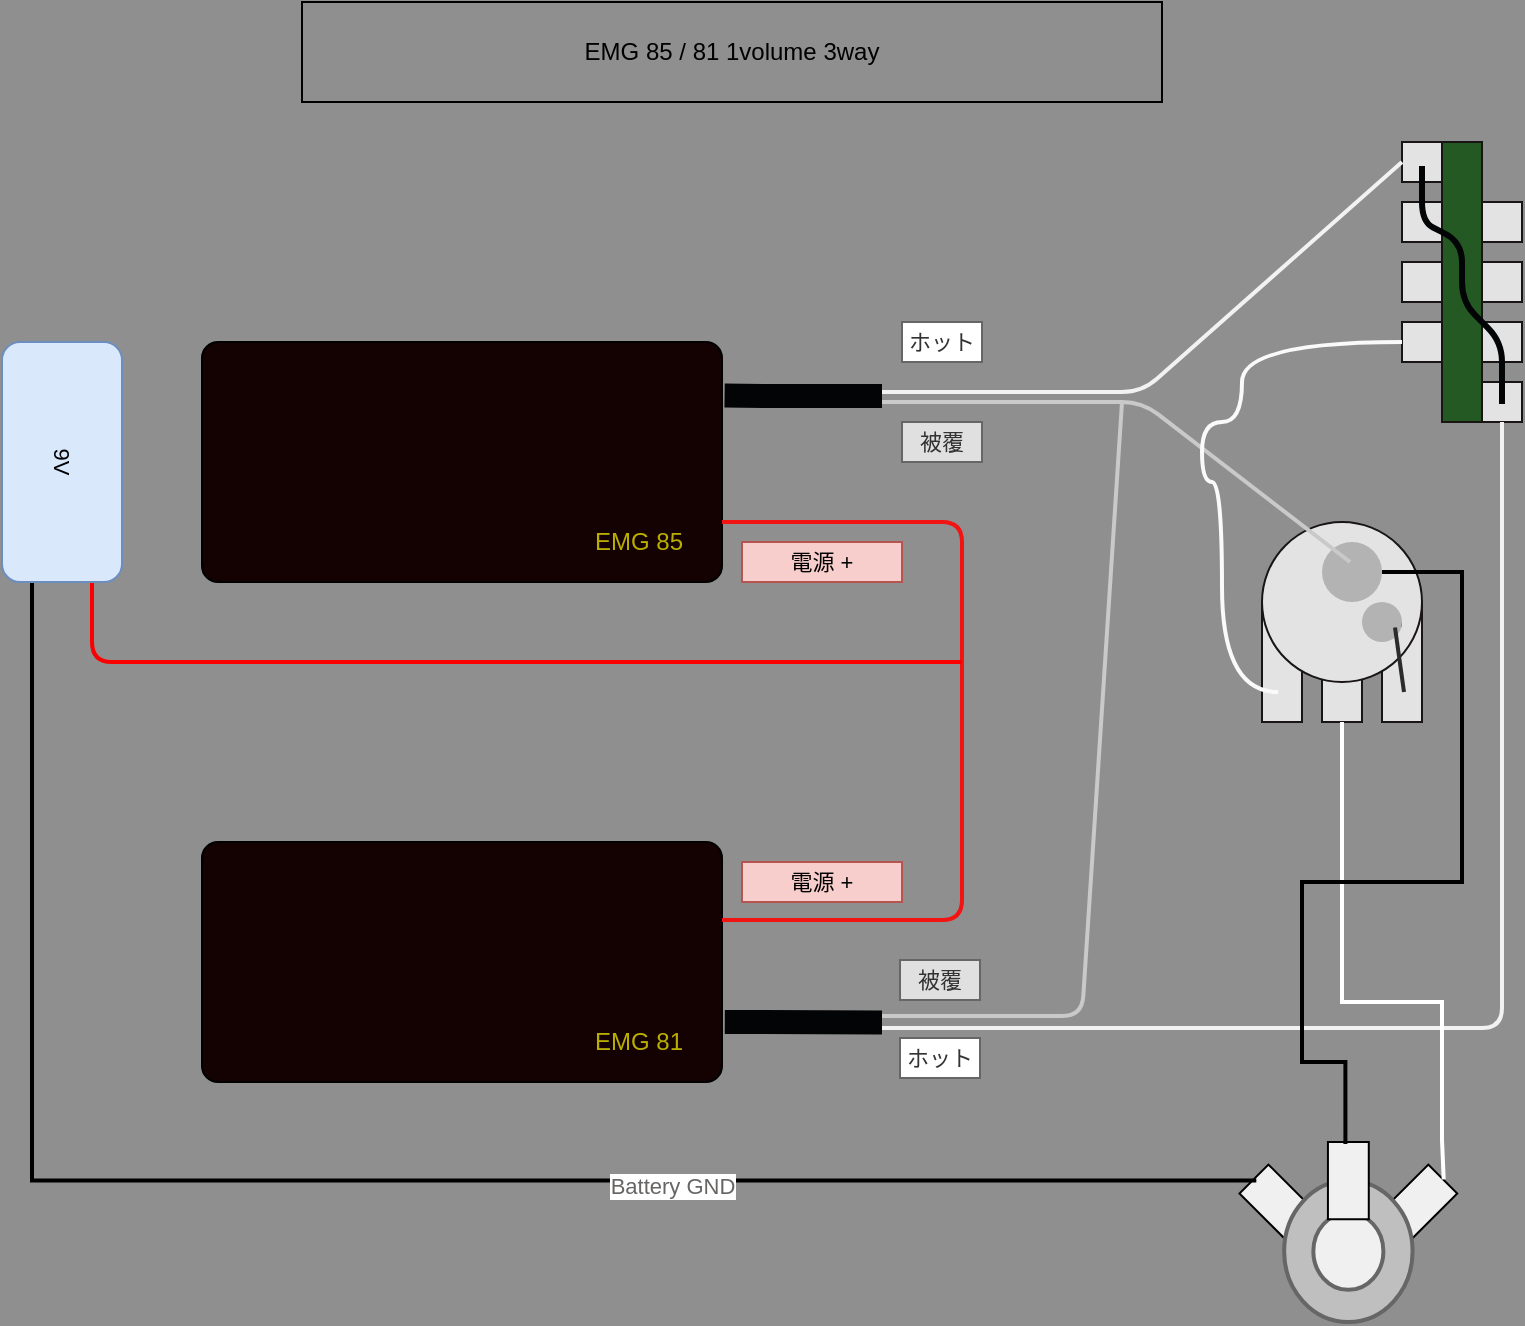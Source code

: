 <mxfile version="14.0.1" type="github"><diagram id="MciL0pdiYAuEjNWTMO--" name="Page-1"><mxGraphModel dx="1817" dy="868" grid="0" gridSize="10" guides="1" tooltips="1" connect="1" arrows="1" fold="1" page="0" pageScale="1" pageWidth="827" pageHeight="1169" background="#8F8F8F" math="0" shadow="0"><root><mxCell id="0"/><mxCell id="1" parent="0"/><mxCell id="O7FL1PuOXaWAtqPSCKcI-3" value="EMG 85 / 81 1volume 3way" style="text;html=1;fillColor=none;align=center;verticalAlign=middle;whiteSpace=wrap;rounded=0;strokeColor=#000000;" vertex="1" parent="1"><mxGeometry x="10" y="10" width="430" height="50" as="geometry"/></mxCell><mxCell id="O7FL1PuOXaWAtqPSCKcI-47" value="" style="group;rotation=0;" vertex="1" connectable="0" parent="1"><mxGeometry x="490" y="270" width="80" height="100" as="geometry"/></mxCell><mxCell id="O7FL1PuOXaWAtqPSCKcI-43" value="" style="rounded=0;whiteSpace=wrap;html=1;strokeColor=#191515;fillColor=#E3E3E3;fontColor=#BAAE00;rotation=0;" vertex="1" parent="O7FL1PuOXaWAtqPSCKcI-47"><mxGeometry y="40" width="20" height="60" as="geometry"/></mxCell><mxCell id="O7FL1PuOXaWAtqPSCKcI-44" value="" style="rounded=0;whiteSpace=wrap;html=1;strokeColor=#191515;fillColor=#E3E3E3;fontColor=#BAAE00;rotation=0;" vertex="1" parent="O7FL1PuOXaWAtqPSCKcI-47"><mxGeometry x="30" y="40" width="20" height="60" as="geometry"/></mxCell><mxCell id="O7FL1PuOXaWAtqPSCKcI-45" value="" style="rounded=0;whiteSpace=wrap;html=1;strokeColor=#191515;fillColor=#E3E3E3;fontColor=#BAAE00;rotation=0;" vertex="1" parent="O7FL1PuOXaWAtqPSCKcI-47"><mxGeometry x="60" y="40" width="20" height="60" as="geometry"/></mxCell><mxCell id="O7FL1PuOXaWAtqPSCKcI-42" value="" style="ellipse;whiteSpace=wrap;html=1;aspect=fixed;rounded=1;fontColor=#BAAE00;strokeColor=#191515;fillColor=#E3E3E3;rotation=0;" vertex="1" parent="O7FL1PuOXaWAtqPSCKcI-47"><mxGeometry width="80" height="80" as="geometry"/></mxCell><mxCell id="O7FL1PuOXaWAtqPSCKcI-91" value="" style="ellipse;whiteSpace=wrap;html=1;aspect=fixed;rounded=1;labelBackgroundColor=none;fontFamily=Helvetica;fontSize=11;fontColor=#E3E1DC;strokeColor=none;fillColor=#B3B3B3;" vertex="1" parent="O7FL1PuOXaWAtqPSCKcI-47"><mxGeometry x="30" y="10" width="30" height="30" as="geometry"/></mxCell><mxCell id="O7FL1PuOXaWAtqPSCKcI-48" value="" style="group" vertex="1" connectable="0" parent="1"><mxGeometry x="-40" y="180" width="260" height="120" as="geometry"/></mxCell><mxCell id="O7FL1PuOXaWAtqPSCKcI-40" value="" style="verticalLabelPosition=bottom;verticalAlign=top;html=1;shape=mxgraph.basic.rect;fillColor2=none;strokeWidth=1;size=8;indent=5;rounded=1;rectStyle=rounded;fillColor=#140101;" vertex="1" parent="O7FL1PuOXaWAtqPSCKcI-48"><mxGeometry width="260" height="120" as="geometry"/></mxCell><mxCell id="O7FL1PuOXaWAtqPSCKcI-41" value="EMG 85" style="text;html=1;strokeColor=none;fillColor=none;align=center;verticalAlign=middle;whiteSpace=wrap;rounded=0;fontColor=#BAAE00;" vertex="1" parent="O7FL1PuOXaWAtqPSCKcI-48"><mxGeometry x="185.714" y="90" width="65" height="20" as="geometry"/></mxCell><mxCell id="O7FL1PuOXaWAtqPSCKcI-49" value="" style="group" vertex="1" connectable="0" parent="1"><mxGeometry x="-40" y="430" width="260" height="120" as="geometry"/></mxCell><mxCell id="O7FL1PuOXaWAtqPSCKcI-50" value="" style="verticalLabelPosition=bottom;verticalAlign=top;html=1;shape=mxgraph.basic.rect;fillColor2=none;strokeWidth=1;size=8;indent=5;rounded=1;rectStyle=rounded;fillColor=#140101;" vertex="1" parent="O7FL1PuOXaWAtqPSCKcI-49"><mxGeometry width="260" height="120" as="geometry"/></mxCell><mxCell id="O7FL1PuOXaWAtqPSCKcI-51" value="EMG 81" style="text;html=1;strokeColor=none;fillColor=none;align=center;verticalAlign=middle;whiteSpace=wrap;rounded=0;fontColor=#BAAE00;" vertex="1" parent="O7FL1PuOXaWAtqPSCKcI-49"><mxGeometry x="185.714" y="90" width="65" height="20" as="geometry"/></mxCell><mxCell id="O7FL1PuOXaWAtqPSCKcI-73" value="" style="group" vertex="1" connectable="0" parent="1"><mxGeometry x="480" y="580" width="106.36" height="90" as="geometry"/></mxCell><mxCell id="O7FL1PuOXaWAtqPSCKcI-72" value="" style="verticalLabelPosition=bottom;verticalAlign=top;html=1;shape=mxgraph.basic.rect;fillColor2=none;strokeWidth=1;size=20;indent=5;rounded=1;fontColor=#BAAE00;fillColor=#F0F0F0;rotation=-45;" vertex="1" parent="O7FL1PuOXaWAtqPSCKcI-73"><mxGeometry x="9.392" y="12.857" width="20.434" height="38.571" as="geometry"/></mxCell><mxCell id="O7FL1PuOXaWAtqPSCKcI-71" value="" style="verticalLabelPosition=bottom;verticalAlign=top;html=1;shape=mxgraph.basic.rect;fillColor2=none;strokeWidth=1;size=20;indent=5;rounded=1;fontColor=#BAAE00;fillColor=#F0F0F0;rotation=45;" vertex="1" parent="O7FL1PuOXaWAtqPSCKcI-73"><mxGeometry x="76.533" y="12.857" width="20.434" height="38.571" as="geometry"/></mxCell><mxCell id="O7FL1PuOXaWAtqPSCKcI-66" value="" style="strokeWidth=2;html=1;shape=mxgraph.flowchart.start_2;whiteSpace=wrap;rounded=1;strokeColor=#666666;fontColor=#333333;fillColor=#BFBFBF;" vertex="1" parent="O7FL1PuOXaWAtqPSCKcI-73"><mxGeometry x="21.069" y="19.286" width="64.222" height="70.714" as="geometry"/></mxCell><mxCell id="O7FL1PuOXaWAtqPSCKcI-67" value="" style="strokeWidth=2;html=1;shape=mxgraph.flowchart.start_2;whiteSpace=wrap;rounded=1;strokeColor=#666666;fontColor=#333333;fillColor=#F0F0F0;" vertex="1" parent="O7FL1PuOXaWAtqPSCKcI-73"><mxGeometry x="35.665" y="35.357" width="35.03" height="38.571" as="geometry"/></mxCell><mxCell id="O7FL1PuOXaWAtqPSCKcI-69" value="" style="verticalLabelPosition=bottom;verticalAlign=top;html=1;shape=mxgraph.basic.rect;fillColor2=none;strokeWidth=1;size=20;indent=5;rounded=1;fontColor=#BAAE00;fillColor=#F0F0F0;" vertex="1" parent="O7FL1PuOXaWAtqPSCKcI-73"><mxGeometry x="42.963" width="20.434" height="38.571" as="geometry"/></mxCell><mxCell id="O7FL1PuOXaWAtqPSCKcI-74" value="" style="group" vertex="1" connectable="0" parent="1"><mxGeometry x="560" y="80" width="60" height="160" as="geometry"/></mxCell><mxCell id="O7FL1PuOXaWAtqPSCKcI-52" value="" style="rounded=0;whiteSpace=wrap;html=1;strokeColor=#191515;fontColor=#BAAE00;fillColor=#245924;" vertex="1" parent="O7FL1PuOXaWAtqPSCKcI-74"><mxGeometry x="20" width="20" height="140" as="geometry"/></mxCell><mxCell id="O7FL1PuOXaWAtqPSCKcI-53" value="" style="rounded=0;whiteSpace=wrap;html=1;strokeColor=#191515;fillColor=#E3E3E3;fontColor=#BAAE00;" vertex="1" parent="O7FL1PuOXaWAtqPSCKcI-74"><mxGeometry width="20" height="20" as="geometry"/></mxCell><mxCell id="O7FL1PuOXaWAtqPSCKcI-54" value="" style="rounded=0;whiteSpace=wrap;html=1;strokeColor=#191515;fillColor=#E3E3E3;fontColor=#BAAE00;" vertex="1" parent="O7FL1PuOXaWAtqPSCKcI-74"><mxGeometry y="30" width="20" height="20" as="geometry"/></mxCell><mxCell id="O7FL1PuOXaWAtqPSCKcI-55" value="" style="rounded=0;whiteSpace=wrap;html=1;strokeColor=#191515;fillColor=#E3E3E3;fontColor=#BAAE00;" vertex="1" parent="O7FL1PuOXaWAtqPSCKcI-74"><mxGeometry y="60" width="20" height="20" as="geometry"/></mxCell><mxCell id="O7FL1PuOXaWAtqPSCKcI-57" value="" style="rounded=0;whiteSpace=wrap;html=1;strokeColor=#191515;fillColor=#E3E3E3;fontColor=#BAAE00;" vertex="1" parent="O7FL1PuOXaWAtqPSCKcI-74"><mxGeometry y="90" width="20" height="20" as="geometry"/></mxCell><mxCell id="O7FL1PuOXaWAtqPSCKcI-59" value="" style="rounded=0;whiteSpace=wrap;html=1;strokeColor=#191515;fillColor=#E3E3E3;fontColor=#BAAE00;" vertex="1" parent="O7FL1PuOXaWAtqPSCKcI-74"><mxGeometry x="40" y="30" width="20" height="20" as="geometry"/></mxCell><mxCell id="O7FL1PuOXaWAtqPSCKcI-62" value="" style="rounded=0;whiteSpace=wrap;html=1;strokeColor=#191515;fillColor=#E3E3E3;fontColor=#BAAE00;" vertex="1" parent="O7FL1PuOXaWAtqPSCKcI-74"><mxGeometry x="40" y="60" width="20" height="20" as="geometry"/></mxCell><mxCell id="O7FL1PuOXaWAtqPSCKcI-63" value="" style="rounded=0;whiteSpace=wrap;html=1;strokeColor=#191515;fillColor=#E3E3E3;fontColor=#BAAE00;" vertex="1" parent="O7FL1PuOXaWAtqPSCKcI-74"><mxGeometry x="40" y="90" width="20" height="20" as="geometry"/></mxCell><mxCell id="O7FL1PuOXaWAtqPSCKcI-64" value="" style="rounded=0;whiteSpace=wrap;html=1;strokeColor=#191515;fillColor=#E3E3E3;fontColor=#BAAE00;" vertex="1" parent="O7FL1PuOXaWAtqPSCKcI-74"><mxGeometry x="40" y="120" width="20" height="20" as="geometry"/></mxCell><mxCell id="O7FL1PuOXaWAtqPSCKcI-65" value="" style="endArrow=none;html=1;strokeColor=#030405;strokeWidth=3;fontColor=#BAAE00;entryX=0.5;entryY=0.6;entryDx=0;entryDy=0;entryPerimeter=0;exitX=0.5;exitY=0.55;exitDx=0;exitDy=0;exitPerimeter=0;" edge="1" parent="O7FL1PuOXaWAtqPSCKcI-74" source="O7FL1PuOXaWAtqPSCKcI-64" target="O7FL1PuOXaWAtqPSCKcI-53"><mxGeometry width="50" height="50" relative="1" as="geometry"><mxPoint x="-120" y="100" as="sourcePoint"/><mxPoint x="-70" y="50" as="targetPoint"/><Array as="points"><mxPoint x="50" y="100"/><mxPoint x="30" y="80"/><mxPoint x="30" y="50"/><mxPoint x="10" y="40"/></Array></mxGeometry></mxCell><mxCell id="O7FL1PuOXaWAtqPSCKcI-75" value="" style="endArrow=none;html=1;strokeColor=#030405;strokeWidth=12;fontColor=#BAAE00;exitX=1.005;exitY=0.223;exitDx=0;exitDy=0;exitPerimeter=0;" edge="1" parent="1" source="O7FL1PuOXaWAtqPSCKcI-40"><mxGeometry width="50" height="50" relative="1" as="geometry"><mxPoint x="220" y="390" as="sourcePoint"/><mxPoint x="300" y="207" as="targetPoint"/><Array as="points"><mxPoint x="240" y="207"/></Array></mxGeometry></mxCell><mxCell id="O7FL1PuOXaWAtqPSCKcI-76" value="" style="endArrow=none;html=1;strokeWidth=2;fontColor=#BAAE00;fillColor=#f5f5f5;strokeColor=#C9C9C9;exitX=0.55;exitY=0.25;exitDx=0;exitDy=0;exitPerimeter=0;" edge="1" parent="1" source="O7FL1PuOXaWAtqPSCKcI-42"><mxGeometry width="50" height="50" relative="1" as="geometry"><mxPoint x="400" y="210" as="sourcePoint"/><mxPoint x="300" y="210" as="targetPoint"/><Array as="points"><mxPoint x="430" y="210"/></Array></mxGeometry></mxCell><mxCell id="O7FL1PuOXaWAtqPSCKcI-78" value="" style="endArrow=none;html=1;strokeWidth=2;fontColor=#BAAE00;fillColor=#f5f5f5;strokeColor=#F2F2F2;exitX=0;exitY=0.5;exitDx=0;exitDy=0;" edge="1" parent="1" source="O7FL1PuOXaWAtqPSCKcI-53"><mxGeometry width="50" height="50" relative="1" as="geometry"><mxPoint x="400" y="210" as="sourcePoint"/><mxPoint x="300" y="205" as="targetPoint"/><Array as="points"><mxPoint x="430" y="205"/></Array></mxGeometry></mxCell><mxCell id="O7FL1PuOXaWAtqPSCKcI-79" value="被覆" style="text;html=1;align=center;verticalAlign=middle;whiteSpace=wrap;rounded=0;fontFamily=Helvetica;labelBorderColor=none;labelBackgroundColor=none;fontSize=11;fontColor=#333333;strokeColor=#666666;fillColor=#E0E0E0;" vertex="1" parent="1"><mxGeometry x="310" y="220" width="40" height="20" as="geometry"/></mxCell><mxCell id="O7FL1PuOXaWAtqPSCKcI-80" value="ホット" style="text;html=1;align=center;verticalAlign=middle;whiteSpace=wrap;rounded=0;fontFamily=Helvetica;labelBorderColor=none;labelBackgroundColor=none;fontSize=11;strokeColor=#666666;fontColor=#333333;fillColor=#FFFFFF;" vertex="1" parent="1"><mxGeometry x="310" y="170" width="40" height="20" as="geometry"/></mxCell><mxCell id="O7FL1PuOXaWAtqPSCKcI-82" value="" style="endArrow=none;html=1;strokeColor=#F21313;strokeWidth=2;fontFamily=Helvetica;fontSize=11;fontColor=#E3E1DC;" edge="1" parent="1"><mxGeometry width="50" height="50" relative="1" as="geometry"><mxPoint x="340" y="340" as="sourcePoint"/><mxPoint x="220" y="270" as="targetPoint"/><Array as="points"><mxPoint x="340" y="270"/></Array></mxGeometry></mxCell><mxCell id="O7FL1PuOXaWAtqPSCKcI-83" value="電源 +" style="text;html=1;strokeColor=#b85450;fillColor=#f8cecc;align=center;verticalAlign=middle;whiteSpace=wrap;rounded=0;labelBackgroundColor=none;fontFamily=Helvetica;fontSize=11;" vertex="1" parent="1"><mxGeometry x="230" y="280" width="80" height="20" as="geometry"/></mxCell><mxCell id="O7FL1PuOXaWAtqPSCKcI-84" value="" style="endArrow=none;html=1;strokeColor=#030405;strokeWidth=12;fontColor=#BAAE00;exitX=1.005;exitY=0.223;exitDx=0;exitDy=0;exitPerimeter=0;" edge="1" parent="1"><mxGeometry width="50" height="50" relative="1" as="geometry"><mxPoint x="221.4" y="520.0" as="sourcePoint"/><mxPoint x="300" y="520.24" as="targetPoint"/></mxGeometry></mxCell><mxCell id="O7FL1PuOXaWAtqPSCKcI-85" value="" style="endArrow=none;html=1;strokeWidth=2;fontColor=#BAAE00;fillColor=#f5f5f5;strokeColor=#C9C9C9;" edge="1" parent="1"><mxGeometry width="50" height="50" relative="1" as="geometry"><mxPoint x="420" y="210" as="sourcePoint"/><mxPoint x="300" y="517" as="targetPoint"/><Array as="points"><mxPoint x="400" y="517"/></Array></mxGeometry></mxCell><mxCell id="O7FL1PuOXaWAtqPSCKcI-86" value="" style="endArrow=none;html=1;strokeWidth=2;fontColor=#BAAE00;fillColor=#f5f5f5;strokeColor=#F2F2F2;exitX=0.5;exitY=1;exitDx=0;exitDy=0;" edge="1" parent="1" source="O7FL1PuOXaWAtqPSCKcI-64"><mxGeometry width="50" height="50" relative="1" as="geometry"><mxPoint x="680" y="465" as="sourcePoint"/><mxPoint x="300" y="523" as="targetPoint"/><Array as="points"><mxPoint x="610" y="523"/></Array></mxGeometry></mxCell><mxCell id="O7FL1PuOXaWAtqPSCKcI-87" value="被覆" style="text;html=1;align=center;verticalAlign=middle;whiteSpace=wrap;rounded=0;fontFamily=Helvetica;labelBorderColor=none;labelBackgroundColor=none;fontSize=11;fontColor=#333333;strokeColor=#666666;fillColor=#E0E0E0;" vertex="1" parent="1"><mxGeometry x="309" y="489" width="40" height="20" as="geometry"/></mxCell><mxCell id="O7FL1PuOXaWAtqPSCKcI-88" value="ホット" style="text;html=1;align=center;verticalAlign=middle;whiteSpace=wrap;rounded=0;fontFamily=Helvetica;labelBorderColor=none;labelBackgroundColor=none;fontSize=11;strokeColor=#666666;fontColor=#333333;fillColor=#FFFFFF;" vertex="1" parent="1"><mxGeometry x="309" y="528" width="40" height="20" as="geometry"/></mxCell><mxCell id="O7FL1PuOXaWAtqPSCKcI-89" value="" style="endArrow=none;html=1;strokeColor=#F21313;strokeWidth=2;fontFamily=Helvetica;fontSize=11;fontColor=#E3E1DC;" edge="1" parent="1"><mxGeometry width="50" height="50" relative="1" as="geometry"><mxPoint x="340" y="340" as="sourcePoint"/><mxPoint x="220" y="469" as="targetPoint"/><Array as="points"><mxPoint x="340" y="469"/></Array></mxGeometry></mxCell><mxCell id="O7FL1PuOXaWAtqPSCKcI-90" value="電源 +" style="text;html=1;strokeColor=#b85450;fillColor=#f8cecc;align=center;verticalAlign=middle;whiteSpace=wrap;rounded=0;labelBackgroundColor=none;fontFamily=Helvetica;fontSize=11;" vertex="1" parent="1"><mxGeometry x="230" y="440" width="80" height="20" as="geometry"/></mxCell><mxCell id="O7FL1PuOXaWAtqPSCKcI-92" value="" style="endArrow=none;html=1;strokeWidth=2;fontFamily=Helvetica;fontSize=11;fontColor=#E3E1DC;strokeColor=#2B2B2B;entryX=0.825;entryY=0.638;entryDx=0;entryDy=0;entryPerimeter=0;" edge="1" parent="1" source="O7FL1PuOXaWAtqPSCKcI-93" target="O7FL1PuOXaWAtqPSCKcI-42"><mxGeometry width="50" height="50" relative="1" as="geometry"><mxPoint x="561" y="355" as="sourcePoint"/><mxPoint x="615" y="370" as="targetPoint"/></mxGeometry></mxCell><mxCell id="O7FL1PuOXaWAtqPSCKcI-93" value="" style="ellipse;whiteSpace=wrap;html=1;aspect=fixed;rounded=1;labelBackgroundColor=none;fontFamily=Helvetica;fontSize=11;fontColor=#E3E1DC;strokeColor=none;fillColor=#B3B3B3;" vertex="1" parent="1"><mxGeometry x="540" y="310" width="20" height="20" as="geometry"/></mxCell><mxCell id="O7FL1PuOXaWAtqPSCKcI-94" value="" style="endArrow=none;html=1;strokeWidth=2;fontFamily=Helvetica;fontSize=11;fontColor=#E3E1DC;strokeColor=#2B2B2B;entryX=0.825;entryY=0.638;entryDx=0;entryDy=0;entryPerimeter=0;" edge="1" parent="1" target="O7FL1PuOXaWAtqPSCKcI-93"><mxGeometry width="50" height="50" relative="1" as="geometry"><mxPoint x="561" y="355" as="sourcePoint"/><mxPoint x="556" y="321.04" as="targetPoint"/></mxGeometry></mxCell><mxCell id="O7FL1PuOXaWAtqPSCKcI-95" style="edgeStyle=orthogonalEdgeStyle;rounded=0;orthogonalLoop=1;jettySize=auto;html=1;exitX=0;exitY=0.5;exitDx=0;exitDy=0;entryX=0.4;entryY=0.75;entryDx=0;entryDy=0;endArrow=none;endFill=0;strokeWidth=2;fontFamily=Helvetica;fontSize=11;fontColor=#E3E1DC;curved=1;strokeColor=#FAFAFA;entryPerimeter=0;" edge="1" parent="1" source="O7FL1PuOXaWAtqPSCKcI-57" target="O7FL1PuOXaWAtqPSCKcI-43"><mxGeometry relative="1" as="geometry"><Array as="points"><mxPoint x="480" y="180"/><mxPoint x="480" y="220"/><mxPoint x="460" y="220"/><mxPoint x="460" y="250"/><mxPoint x="470" y="250"/><mxPoint x="470" y="355"/></Array></mxGeometry></mxCell><mxCell id="O7FL1PuOXaWAtqPSCKcI-98" value="" style="endArrow=none;html=1;strokeWidth=2;fontFamily=Helvetica;fontSize=11;fontColor=#E3E1DC;strokeColor=#FA0000;exitX=1;exitY=0.25;exitDx=0;exitDy=0;" edge="1" parent="1" source="O7FL1PuOXaWAtqPSCKcI-102"><mxGeometry width="50" height="50" relative="1" as="geometry"><mxPoint x="-70" y="340" as="sourcePoint"/><mxPoint x="340" y="340" as="targetPoint"/><Array as="points"><mxPoint x="-95" y="340"/></Array></mxGeometry></mxCell><mxCell id="O7FL1PuOXaWAtqPSCKcI-104" style="edgeStyle=orthogonalEdgeStyle;rounded=0;orthogonalLoop=1;jettySize=auto;html=1;exitX=1;exitY=0.75;exitDx=0;exitDy=0;entryX=0.514;entryY=0.036;entryDx=0;entryDy=0;entryPerimeter=0;endArrow=none;endFill=0;strokeWidth=2;fontFamily=Helvetica;fontSize=11;fontColor=#E3E1DC;" edge="1" parent="1" source="O7FL1PuOXaWAtqPSCKcI-102" target="O7FL1PuOXaWAtqPSCKcI-72"><mxGeometry relative="1" as="geometry"><Array as="points"><mxPoint x="-125" y="599"/></Array></mxGeometry></mxCell><mxCell id="O7FL1PuOXaWAtqPSCKcI-105" value="Battery GND" style="edgeLabel;html=1;align=center;verticalAlign=middle;resizable=0;points=[];fontSize=11;fontFamily=Helvetica;fontColor=#666563;" vertex="1" connectable="0" parent="O7FL1PuOXaWAtqPSCKcI-104"><mxGeometry x="0.359" y="-2" relative="1" as="geometry"><mxPoint as="offset"/></mxGeometry></mxCell><mxCell id="O7FL1PuOXaWAtqPSCKcI-102" value="9V" style="rounded=1;whiteSpace=wrap;html=1;labelBackgroundColor=none;strokeColor=#6c8ebf;fillColor=#dae8fc;fontFamily=Helvetica;fontSize=11;rotation=90;" vertex="1" parent="1"><mxGeometry x="-170" y="210" width="120" height="60" as="geometry"/></mxCell><mxCell id="O7FL1PuOXaWAtqPSCKcI-108" style="edgeStyle=orthogonalEdgeStyle;rounded=0;orthogonalLoop=1;jettySize=auto;html=1;exitX=0.5;exitY=1;exitDx=0;exitDy=0;endArrow=none;endFill=0;strokeWidth=2;fontFamily=Helvetica;fontSize=11;fontColor=#666563;entryX=0.523;entryY=-0.005;entryDx=0;entryDy=0;entryPerimeter=0;strokeColor=#FFFFFF;" edge="1" parent="1" source="O7FL1PuOXaWAtqPSCKcI-44" target="O7FL1PuOXaWAtqPSCKcI-71"><mxGeometry relative="1" as="geometry"><mxPoint x="530" y="560" as="targetPoint"/><Array as="points"><mxPoint x="530" y="510"/><mxPoint x="580" y="510"/><mxPoint x="580" y="579"/><mxPoint x="581" y="579"/></Array></mxGeometry></mxCell><mxCell id="O7FL1PuOXaWAtqPSCKcI-109" style="edgeStyle=orthogonalEdgeStyle;rounded=0;orthogonalLoop=1;jettySize=auto;html=1;exitX=1;exitY=0.5;exitDx=0;exitDy=0;endArrow=none;endFill=0;strokeWidth=2;fontFamily=Helvetica;fontSize=11;fontColor=#666563;entryX=0.428;entryY=0.026;entryDx=0;entryDy=0;entryPerimeter=0;" edge="1" parent="1" source="O7FL1PuOXaWAtqPSCKcI-91" target="O7FL1PuOXaWAtqPSCKcI-69"><mxGeometry relative="1" as="geometry"><mxPoint x="570" y="540" as="targetPoint"/><Array as="points"><mxPoint x="590" y="295"/><mxPoint x="590" y="450"/><mxPoint x="510" y="450"/><mxPoint x="510" y="540"/><mxPoint x="532" y="540"/></Array></mxGeometry></mxCell></root></mxGraphModel></diagram></mxfile>